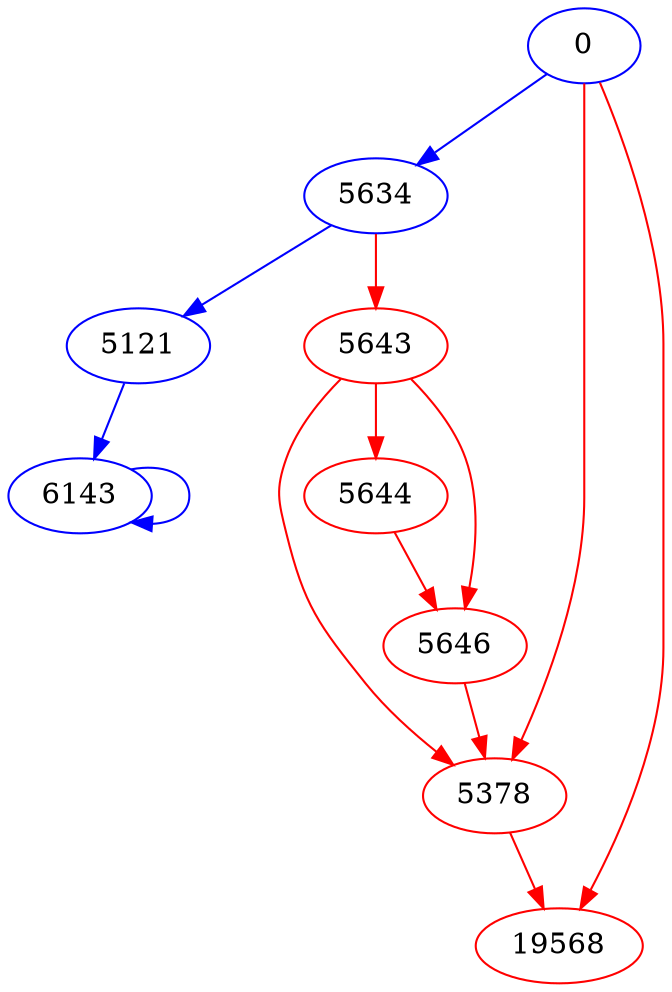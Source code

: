 digraph g {
	node [color=black];
	edge [color=black];
	0	 [color=blue];
	5634	 [color=blue];
	0 -> 5634 [key=new_edge,
	color=blue];
5378 [color=red];
0 -> 5378 [key=new_edge,
color=red];
19568 [color=red];
0 -> 19568 [key=new_edge,
color=red];
5121 [color=blue];
5634 -> 5121 [key=new_edge,
color=blue];
5643 [color=red];
5634 -> 5643 [key=new_edge,
color=red];
6143 [color=blue];
5121 -> 6143 [key=new_edge,
color=blue];
6143 -> 6143 [key=new_edge,
color=blue];
5378 -> 19568 [key=new_edge,
color=red];
5643 -> 5378 [key=new_edge,
color=red];
5644 [color=red];
5643 -> 5644 [key=new_edge,
color=red];
5646 [color=red];
5643 -> 5646 [key=new_edge,
color=red];
5644 -> 5646 [key=new_edge,
color=red];
5646 -> 5378 [key=new_edge,
color=red];
}
